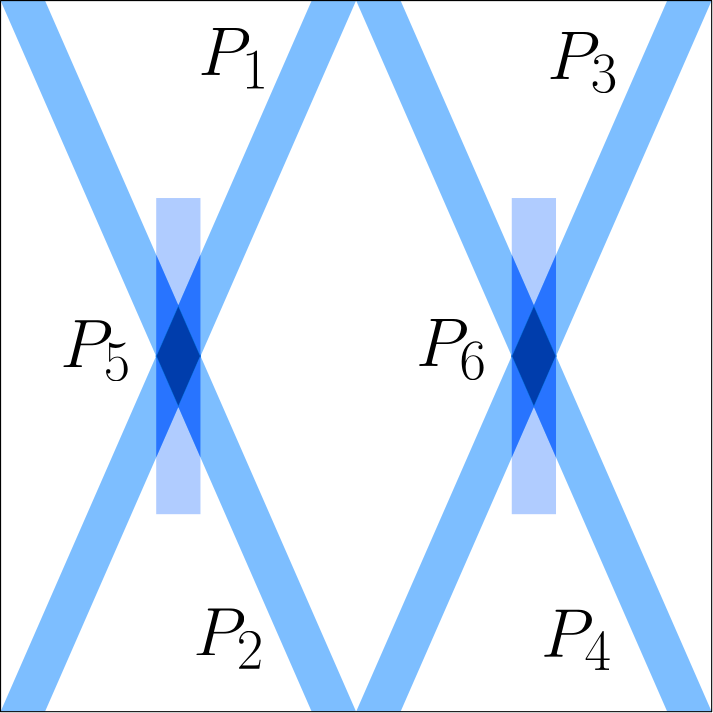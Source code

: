 <?xml version="1.0"?>
<!DOCTYPE ipe SYSTEM "ipe.dtd">
<ipe version="70218" creator="Ipe 7.2.24">
<info created="D:20211030030338" modified="D:20211115110508"/>
<ipestyle name="basic">
<symbol name="arrow/arc(spx)">
<path stroke="sym-stroke" fill="sym-stroke" pen="sym-pen">
0 0 m
-1 0.333 l
-1 -0.333 l
h
</path>
</symbol>
<symbol name="arrow/farc(spx)">
<path stroke="sym-stroke" fill="white" pen="sym-pen">
0 0 m
-1 0.333 l
-1 -0.333 l
h
</path>
</symbol>
<symbol name="arrow/ptarc(spx)">
<path stroke="sym-stroke" fill="sym-stroke" pen="sym-pen">
0 0 m
-1 0.333 l
-0.8 0 l
-1 -0.333 l
h
</path>
</symbol>
<symbol name="arrow/fptarc(spx)">
<path stroke="sym-stroke" fill="white" pen="sym-pen">
0 0 m
-1 0.333 l
-0.8 0 l
-1 -0.333 l
h
</path>
</symbol>
<symbol name="mark/circle(sx)" transformations="translations">
<path fill="sym-stroke">
0.6 0 0 0.6 0 0 e
0.4 0 0 0.4 0 0 e
</path>
</symbol>
<symbol name="mark/disk(sx)" transformations="translations">
<path fill="sym-stroke">
0.6 0 0 0.6 0 0 e
</path>
</symbol>
<symbol name="mark/fdisk(sfx)" transformations="translations">
<group>
<path fill="sym-fill">
0.5 0 0 0.5 0 0 e
</path>
<path fill="sym-stroke" fillrule="eofill">
0.6 0 0 0.6 0 0 e
0.4 0 0 0.4 0 0 e
</path>
</group>
</symbol>
<symbol name="mark/box(sx)" transformations="translations">
<path fill="sym-stroke" fillrule="eofill">
-0.6 -0.6 m
0.6 -0.6 l
0.6 0.6 l
-0.6 0.6 l
h
-0.4 -0.4 m
0.4 -0.4 l
0.4 0.4 l
-0.4 0.4 l
h
</path>
</symbol>
<symbol name="mark/square(sx)" transformations="translations">
<path fill="sym-stroke">
-0.6 -0.6 m
0.6 -0.6 l
0.6 0.6 l
-0.6 0.6 l
h
</path>
</symbol>
<symbol name="mark/fsquare(sfx)" transformations="translations">
<group>
<path fill="sym-fill">
-0.5 -0.5 m
0.5 -0.5 l
0.5 0.5 l
-0.5 0.5 l
h
</path>
<path fill="sym-stroke" fillrule="eofill">
-0.6 -0.6 m
0.6 -0.6 l
0.6 0.6 l
-0.6 0.6 l
h
-0.4 -0.4 m
0.4 -0.4 l
0.4 0.4 l
-0.4 0.4 l
h
</path>
</group>
</symbol>
<symbol name="mark/cross(sx)" transformations="translations">
<group>
<path fill="sym-stroke">
-0.43 -0.57 m
0.57 0.43 l
0.43 0.57 l
-0.57 -0.43 l
h
</path>
<path fill="sym-stroke">
-0.43 0.57 m
0.57 -0.43 l
0.43 -0.57 l
-0.57 0.43 l
h
</path>
</group>
</symbol>
<symbol name="arrow/fnormal(spx)">
<path stroke="sym-stroke" fill="white" pen="sym-pen">
0 0 m
-1 0.333 l
-1 -0.333 l
h
</path>
</symbol>
<symbol name="arrow/pointed(spx)">
<path stroke="sym-stroke" fill="sym-stroke" pen="sym-pen">
0 0 m
-1 0.333 l
-0.8 0 l
-1 -0.333 l
h
</path>
</symbol>
<symbol name="arrow/fpointed(spx)">
<path stroke="sym-stroke" fill="white" pen="sym-pen">
0 0 m
-1 0.333 l
-0.8 0 l
-1 -0.333 l
h
</path>
</symbol>
<symbol name="arrow/linear(spx)">
<path stroke="sym-stroke" pen="sym-pen">
-1 0.333 m
0 0 l
-1 -0.333 l
</path>
</symbol>
<symbol name="arrow/fdouble(spx)">
<path stroke="sym-stroke" fill="white" pen="sym-pen">
0 0 m
-1 0.333 l
-1 -0.333 l
h
-1 0 m
-2 0.333 l
-2 -0.333 l
h
</path>
</symbol>
<symbol name="arrow/double(spx)">
<path stroke="sym-stroke" fill="sym-stroke" pen="sym-pen">
0 0 m
-1 0.333 l
-1 -0.333 l
h
-1 0 m
-2 0.333 l
-2 -0.333 l
h
</path>
</symbol>
<symbol name="arrow/mid-normal(spx)">
<path stroke="sym-stroke" fill="sym-stroke" pen="sym-pen">
0.5 0 m
-0.5 0.333 l
-0.5 -0.333 l
h
</path>
</symbol>
<symbol name="arrow/mid-fnormal(spx)">
<path stroke="sym-stroke" fill="white" pen="sym-pen">
0.5 0 m
-0.5 0.333 l
-0.5 -0.333 l
h
</path>
</symbol>
<symbol name="arrow/mid-pointed(spx)">
<path stroke="sym-stroke" fill="sym-stroke" pen="sym-pen">
0.5 0 m
-0.5 0.333 l
-0.3 0 l
-0.5 -0.333 l
h
</path>
</symbol>
<symbol name="arrow/mid-fpointed(spx)">
<path stroke="sym-stroke" fill="white" pen="sym-pen">
0.5 0 m
-0.5 0.333 l
-0.3 0 l
-0.5 -0.333 l
h
</path>
</symbol>
<symbol name="arrow/mid-double(spx)">
<path stroke="sym-stroke" fill="sym-stroke" pen="sym-pen">
1 0 m
0 0.333 l
0 -0.333 l
h
0 0 m
-1 0.333 l
-1 -0.333 l
h
</path>
</symbol>
<symbol name="arrow/mid-fdouble(spx)">
<path stroke="sym-stroke" fill="white" pen="sym-pen">
1 0 m
0 0.333 l
0 -0.333 l
h
0 0 m
-1 0.333 l
-1 -0.333 l
h
</path>
</symbol>
<anglesize name="22.5 deg" value="22.5"/>
<anglesize name="30 deg" value="30"/>
<anglesize name="45 deg" value="45"/>
<anglesize name="60 deg" value="60"/>
<anglesize name="90 deg" value="90"/>
<arrowsize name="large" value="10"/>
<arrowsize name="small" value="5"/>
<arrowsize name="tiny" value="3"/>
<color name="blue" value="0 0 1"/>
<color name="brown" value="0.647 0.165 0.165"/>
<color name="darkblue" value="0 0 0.545"/>
<color name="darkcyan" value="0 0.545 0.545"/>
<color name="darkgray" value="0.663"/>
<color name="darkgreen" value="0 0.392 0"/>
<color name="darkmagenta" value="0.545 0 0.545"/>
<color name="darkorange" value="1 0.549 0"/>
<color name="darkred" value="0.545 0 0"/>
<color name="gold" value="1 0.843 0"/>
<color name="gray" value="0.745"/>
<color name="green" value="0 1 0"/>
<color name="lightblue" value="0.678 0.847 0.902"/>
<color name="lightcyan" value="0.878 1 1"/>
<color name="lightgray" value="0.827"/>
<color name="lightgreen" value="0.565 0.933 0.565"/>
<color name="lightyellow" value="1 1 0.878"/>
<color name="navy" value="0 0 0.502"/>
<color name="orange" value="1 0.647 0"/>
<color name="pink" value="1 0.753 0.796"/>
<color name="purple" value="0.627 0.125 0.941"/>
<color name="red" value="1 0 0"/>
<color name="seagreen" value="0.18 0.545 0.341"/>
<color name="turquoise" value="0.251 0.878 0.816"/>
<color name="violet" value="0.933 0.51 0.933"/>
<color name="yellow" value="1 1 0"/>
<dashstyle name="dash dot dotted" value="[4 2 1 2 1 2] 0"/>
<dashstyle name="dash dotted" value="[4 2 1 2] 0"/>
<dashstyle name="dashed" value="[4] 0"/>
<dashstyle name="dotted" value="[1 3] 0"/>
<gridsize name="10 pts (~3.5 mm)" value="10"/>
<gridsize name="14 pts (~5 mm)" value="14"/>
<gridsize name="16 pts (~6 mm)" value="16"/>
<gridsize name="20 pts (~7 mm)" value="20"/>
<gridsize name="28 pts (~10 mm)" value="28"/>
<gridsize name="32 pts (~12 mm)" value="32"/>
<gridsize name="4 pts" value="4"/>
<gridsize name="56 pts (~20 mm)" value="56"/>
<gridsize name="8 pts (~3 mm)" value="8"/>
<opacity name="10%" value="0.1"/>
<opacity name="30%" value="0.3"/>
<opacity name="50%" value="0.5"/>
<opacity name="75%" value="0.75"/>
<pen name="fat" value="1.2"/>
<pen name="heavier" value="0.8"/>
<pen name="ultrafat" value="2"/>
<symbolsize name="large" value="5"/>
<symbolsize name="small" value="2"/>
<symbolsize name="tiny" value="1.1"/>
<textsize name="Huge" value="\Huge"/>
<textsize name="LARGE" value="\LARGE"/>
<textsize name="Large" value="\Large"/>
<textsize name="footnote" value="\footnotesize"/>
<textsize name="huge" value="\huge"/>
<textsize name="large" value="\large"/>
<textsize name="small" value="\small"/>
<textsize name="tiny" value="\tiny"/>
<textstyle name="center" begin="\begin{center}" end="\end{center}"/>
<textstyle name="item" begin="\begin{itemize}\item{}" end="\end{itemize}"/>
<textstyle name="itemize" begin="\begin{itemize}" end="\end{itemize}"/>
<tiling name="falling" angle="-60" step="4" width="1"/>
<tiling name="rising" angle="30" step="4" width="1"/>
</ipestyle>
<page>
<layer name="alpha"/>
<view layers="alpha" active="alpha"/>
<path layer="alpha" fill="0.69 0.8 1">
184.034 376.909 m
184.034 263.091 l
199.966 263.091 l
199.966 376.909 l
h
</path>
<path fill="0.49 0.745 1">
240 448 m
128 192 l
144 192 l
256 448 l
h
</path>
<path fill="0.49 0.745 1">
128 448 m
240 192 l
256 192 l
144 448 l
h
</path>
<path stroke="0 0.424 0.851" fill="0 0.239 0.675">
192 338.286 m
184 320 l
192 301.714 l
200 320 l
h
</path>
<text matrix="1 0 0 1 -16.8411 -4.55166" transformations="translations" pos="216.025 425.711" stroke="0" type="label" width="25.618" height="16.939" depth="4.78" valign="baseline" size="Huge" style="math">P_1</text>
<text matrix="1 0 0 1 -10.924 -3.64133" transformations="translations" pos="208.287 215.88" stroke="0" type="label" width="25.618" height="16.939" depth="4.78" valign="baseline" size="Huge" style="math">P_2</text>
<text matrix="1 0 0 1 -135.275 2.27583" transformations="translations" pos="284.755 313.74" stroke="0" type="label" width="25.618" height="16.939" depth="4.78" valign="baseline" size="Huge" style="math">P_5</text>
<text matrix="1 0 0 1 -5.91716 3.64133" transformations="translations" pos="330.727 416.153" stroke="0" type="label" width="25.618" height="16.939" depth="4.78" valign="baseline" size="Huge" style="math">P_3
</text>
<text matrix="1 0 0 1 -0.455166 -15.4756" transformations="translations" pos="322.989 227.259" stroke="0" type="label" width="25.618" height="16.939" depth="4.78" valign="baseline" size="Huge" style="math">P_4</text>
<path fill="0.157 0.455 1">
184.034 356.494 m
184.034 320.077 l
192 338.286 l
h
</path>
<path fill="0.157 0.455 1">
192 338.286 m
199.966 356.494 l
199.966 320.077 l
h
</path>
<path fill="0.157 0.455 1">
184.034 319.923 m
184.034 283.506 l
192 301.714 l
h
</path>
<path fill="0.157 0.455 1">
192 301.714 m
199.966 283.506 l
199.966 320.077 l
h
</path>
<path matrix="1 0 0 1 128 0" fill="0.69 0.8 1">
184.034 376.909 m
184.034 263.091 l
199.966 263.091 l
199.966 376.909 l
h
</path>
<path matrix="1 0 0 1 128 0" fill="0.49 0.745 1">
240 448 m
128 192 l
144 192 l
256 448 l
h
</path>
<path matrix="1 0 0 1 128 0" fill="0.49 0.745 1">
128 448 m
240 192 l
256 192 l
144 448 l
h
</path>
<path matrix="1 0 0 1 128 0" stroke="0 0.424 0.851" fill="0 0.239 0.675">
192 338.286 m
184 320 l
192 301.714 l
200 320 l
h
</path>
<path matrix="1 0 0 1 128 0" fill="0.157 0.455 1">
184.034 356.494 m
184.034 320.077 l
192 338.286 l
h
</path>
<path matrix="1 0 0 1 128 0" fill="0.157 0.455 1">
192 338.286 m
199.966 356.494 l
199.966 320.077 l
h
</path>
<path matrix="1 0 0 1 128 0" fill="0.157 0.455 1">
184.034 319.923 m
184.034 283.506 l
192 301.714 l
h
</path>
<path matrix="1 0 0 1 128 0" fill="0.157 0.455 1">
192 301.714 m
199.966 283.506 l
199.966 320.077 l
h
</path>
<path stroke="black">
128 448 m
128 192 l
384 192 l
384 448 l
h
</path>
<text matrix="1 0 0 1 -7.20379 2.6771" transformations="translations" pos="284.755 313.74" stroke="0" type="label" width="25.618" height="16.939" depth="4.78" valign="baseline" size="Huge" style="math">P_6</text>
</page>
</ipe>
